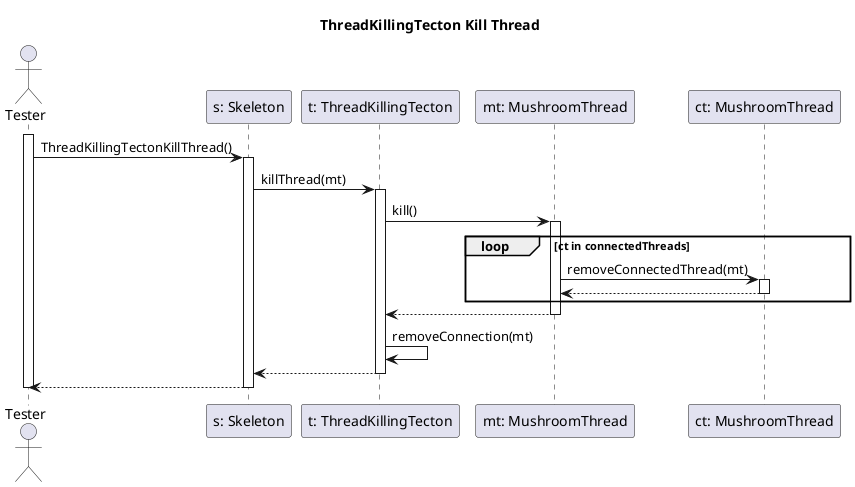 @startuml threadKillingTectonKillThreadTest

title ThreadKillingTecton Kill Thread

actor "Tester" as tst
participant "s: Skeleton" as s
participant "t: ThreadKillingTecton" as t
participant "mt: MushroomThread" as mt
participant "ct: MushroomThread" as ct

activate tst

tst -> s: ThreadKillingTectonKillThread()
activate s

s -> t: killThread(mt)
activate t

t -> mt: kill()
activate mt

loop ct in connectedThreads
    mt -> ct: removeConnectedThread(mt)
    activate ct

    mt <-- ct
    deactivate ct
end

t <-- mt
deactivate mt

t -> t: removeConnection(mt)

s <-- t
deactivate t

tst <-- s
deactivate s

deactivate tst

@enduml